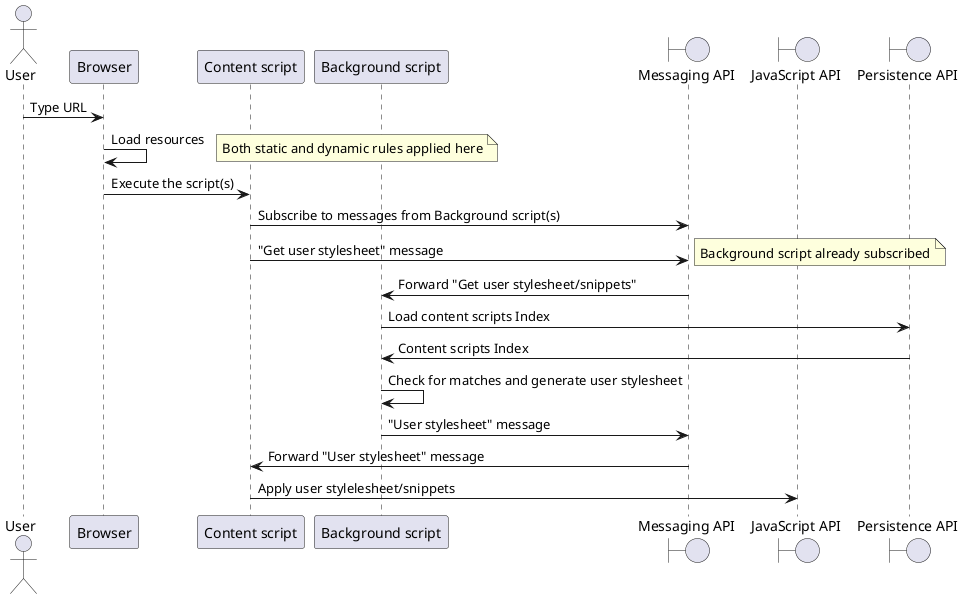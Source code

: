 @startuml
actor User as user
participant Browser         as browser
participant "Content script" as contentScript
participant "Background script" as bgScript
boundary "Messaging API" as messagingApi
boundary "JavaScript API" as jsApi
boundary "Persistence API" as persistenceApi

user -> browser : Type URL
browser -> browser : Load resources
note right: Both static and dynamic rules applied here
browser -> contentScript : Execute the script(s)
contentScript -> messagingApi : Subscribe to messages from Background script(s)
contentScript -> messagingApi : "Get user stylesheet" message
note right: Background script already subscribed
messagingApi -> bgScript : Forward "Get user stylesheet/snippets"
bgScript -> persistenceApi : Load content scripts Index
persistenceApi -> bgScript : Content scripts Index
bgScript -> bgScript : Check for matches and generate user stylesheet
bgScript -> messagingApi : "User stylesheet" message
messagingApi -> contentScript : Forward "User stylesheet" message
contentScript -> jsApi : Apply user stylelesheet/snippets

@enduml